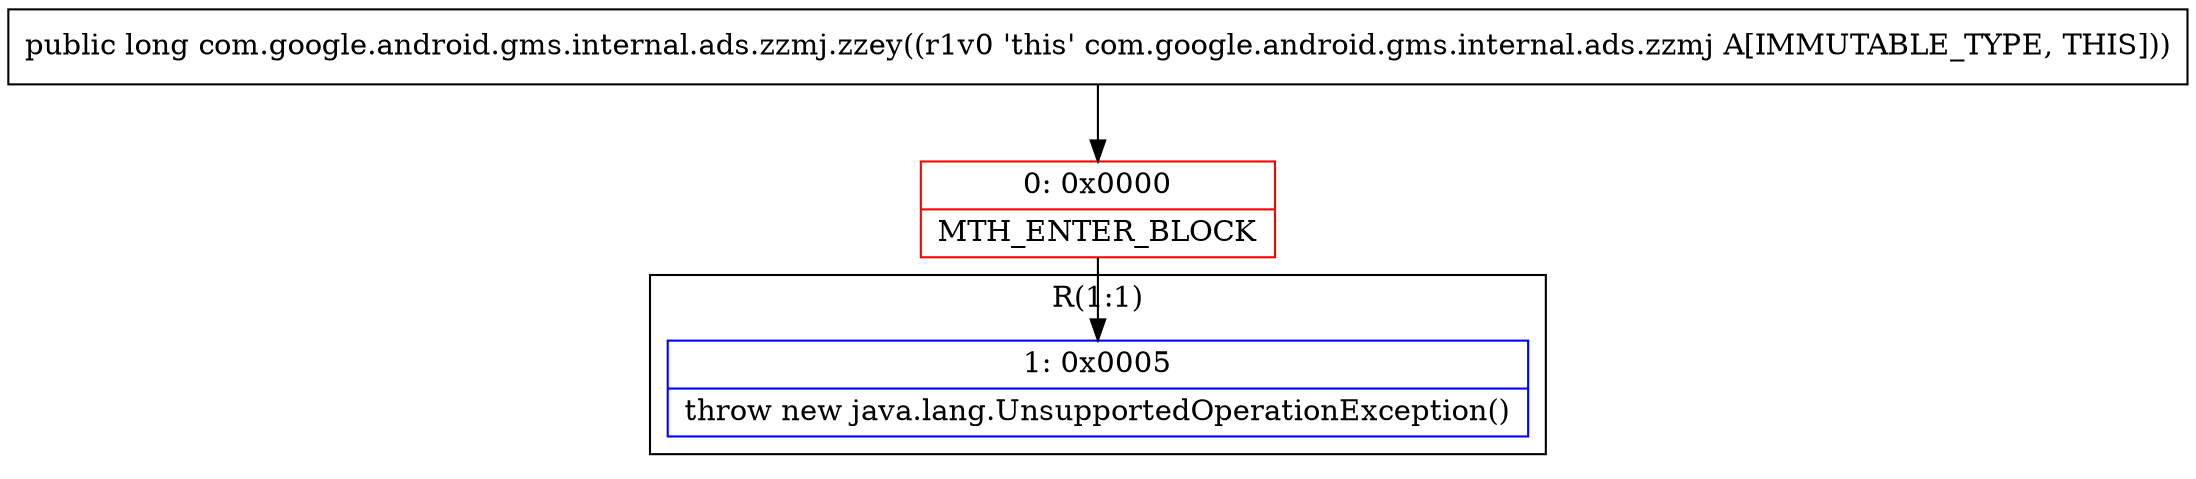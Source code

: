 digraph "CFG forcom.google.android.gms.internal.ads.zzmj.zzey()J" {
subgraph cluster_Region_898865951 {
label = "R(1:1)";
node [shape=record,color=blue];
Node_1 [shape=record,label="{1\:\ 0x0005|throw new java.lang.UnsupportedOperationException()\l}"];
}
Node_0 [shape=record,color=red,label="{0\:\ 0x0000|MTH_ENTER_BLOCK\l}"];
MethodNode[shape=record,label="{public long com.google.android.gms.internal.ads.zzmj.zzey((r1v0 'this' com.google.android.gms.internal.ads.zzmj A[IMMUTABLE_TYPE, THIS])) }"];
MethodNode -> Node_0;
Node_0 -> Node_1;
}

